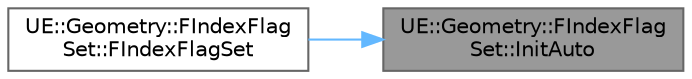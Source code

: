 digraph "UE::Geometry::FIndexFlagSet::InitAuto"
{
 // INTERACTIVE_SVG=YES
 // LATEX_PDF_SIZE
  bgcolor="transparent";
  edge [fontname=Helvetica,fontsize=10,labelfontname=Helvetica,labelfontsize=10];
  node [fontname=Helvetica,fontsize=10,shape=box,height=0.2,width=0.4];
  rankdir="RL";
  Node1 [id="Node000001",label="UE::Geometry::FIndexFlag\lSet::InitAuto",height=0.2,width=0.4,color="gray40", fillcolor="grey60", style="filled", fontcolor="black",tooltip="Initialize to either sparse or dense automatically, based on max index and estimated number of set in..."];
  Node1 -> Node2 [id="edge1_Node000001_Node000002",dir="back",color="steelblue1",style="solid",tooltip=" "];
  Node2 [id="Node000002",label="UE::Geometry::FIndexFlag\lSet::FIndexFlagSet",height=0.2,width=0.4,color="grey40", fillcolor="white", style="filled",URL="$dd/df9/classUE_1_1Geometry_1_1FIndexFlagSet.html#ad7fb4bfd6b09461947b6c038f3cdc8d6",tooltip=" "];
}
